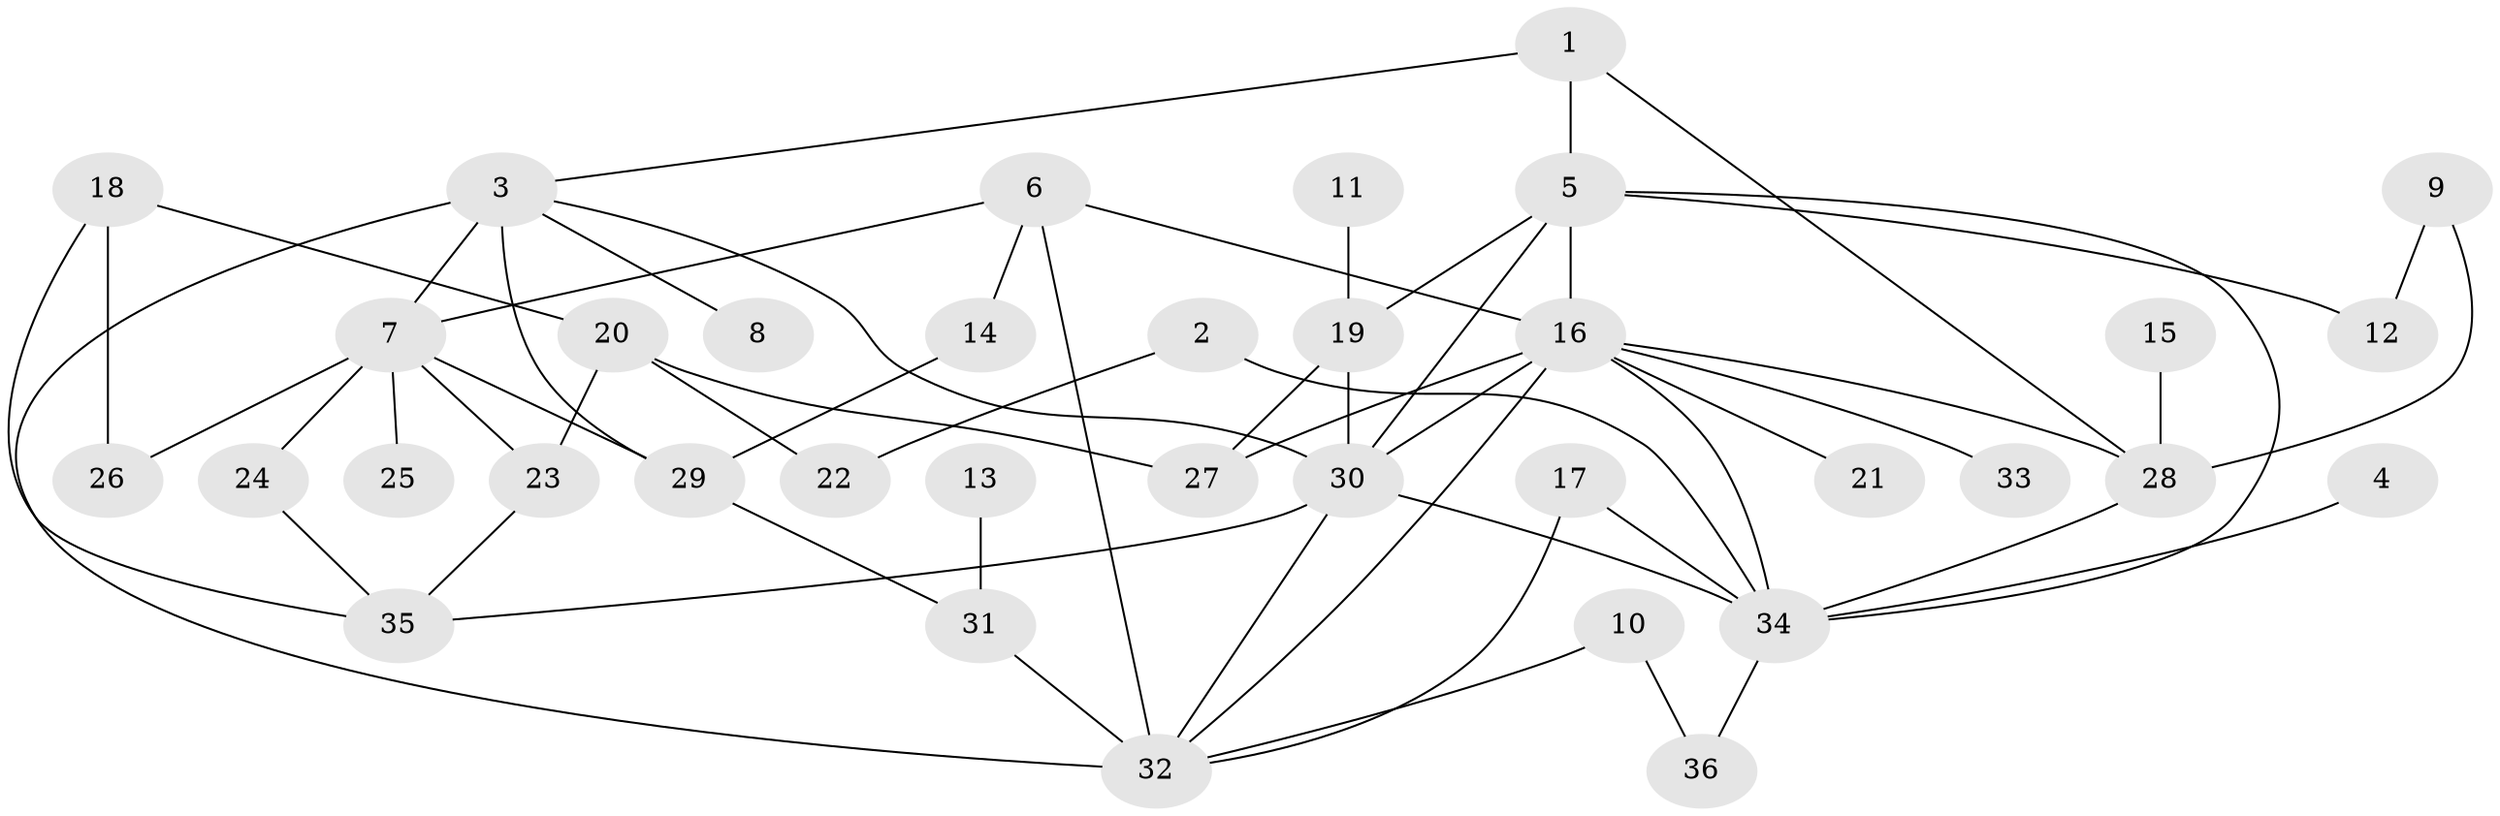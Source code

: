 // original degree distribution, {4: 0.1111111111111111, 8: 0.013888888888888888, 3: 0.2638888888888889, 6: 0.041666666666666664, 10: 0.013888888888888888, 7: 0.013888888888888888, 9: 0.013888888888888888, 2: 0.2638888888888889, 1: 0.2361111111111111, 5: 0.027777777777777776}
// Generated by graph-tools (version 1.1) at 2025/49/03/09/25 03:49:23]
// undirected, 36 vertices, 59 edges
graph export_dot {
graph [start="1"]
  node [color=gray90,style=filled];
  1;
  2;
  3;
  4;
  5;
  6;
  7;
  8;
  9;
  10;
  11;
  12;
  13;
  14;
  15;
  16;
  17;
  18;
  19;
  20;
  21;
  22;
  23;
  24;
  25;
  26;
  27;
  28;
  29;
  30;
  31;
  32;
  33;
  34;
  35;
  36;
  1 -- 3 [weight=1.0];
  1 -- 5 [weight=1.0];
  1 -- 28 [weight=1.0];
  2 -- 22 [weight=1.0];
  2 -- 34 [weight=1.0];
  3 -- 7 [weight=1.0];
  3 -- 8 [weight=1.0];
  3 -- 29 [weight=2.0];
  3 -- 30 [weight=1.0];
  3 -- 32 [weight=1.0];
  4 -- 34 [weight=1.0];
  5 -- 12 [weight=1.0];
  5 -- 16 [weight=2.0];
  5 -- 19 [weight=1.0];
  5 -- 30 [weight=1.0];
  5 -- 34 [weight=1.0];
  6 -- 7 [weight=1.0];
  6 -- 14 [weight=1.0];
  6 -- 16 [weight=1.0];
  6 -- 32 [weight=1.0];
  7 -- 23 [weight=1.0];
  7 -- 24 [weight=1.0];
  7 -- 25 [weight=1.0];
  7 -- 26 [weight=1.0];
  7 -- 29 [weight=1.0];
  9 -- 12 [weight=1.0];
  9 -- 28 [weight=1.0];
  10 -- 32 [weight=1.0];
  10 -- 36 [weight=1.0];
  11 -- 19 [weight=1.0];
  13 -- 31 [weight=1.0];
  14 -- 29 [weight=1.0];
  15 -- 28 [weight=1.0];
  16 -- 21 [weight=1.0];
  16 -- 27 [weight=2.0];
  16 -- 28 [weight=1.0];
  16 -- 30 [weight=1.0];
  16 -- 32 [weight=1.0];
  16 -- 33 [weight=1.0];
  16 -- 34 [weight=1.0];
  17 -- 32 [weight=1.0];
  17 -- 34 [weight=2.0];
  18 -- 20 [weight=1.0];
  18 -- 26 [weight=1.0];
  18 -- 35 [weight=1.0];
  19 -- 27 [weight=1.0];
  19 -- 30 [weight=1.0];
  20 -- 22 [weight=1.0];
  20 -- 23 [weight=1.0];
  20 -- 27 [weight=2.0];
  23 -- 35 [weight=1.0];
  24 -- 35 [weight=1.0];
  28 -- 34 [weight=1.0];
  29 -- 31 [weight=1.0];
  30 -- 32 [weight=1.0];
  30 -- 34 [weight=1.0];
  30 -- 35 [weight=1.0];
  31 -- 32 [weight=2.0];
  34 -- 36 [weight=1.0];
}
